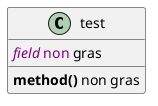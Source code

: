 {
  "sha1": "o5klg8d6lv9qpdugiwjxk6itbxnvy1f",
  "insertion": {
    "when": "2024-06-04T17:28:39.392Z",
    "user": "plantuml@gmail.com"
  }
}
@startuml

class test
test : <b>method()</b> non gras
test : <font color=purple><i>field</i> non</font> gras

@enduml
